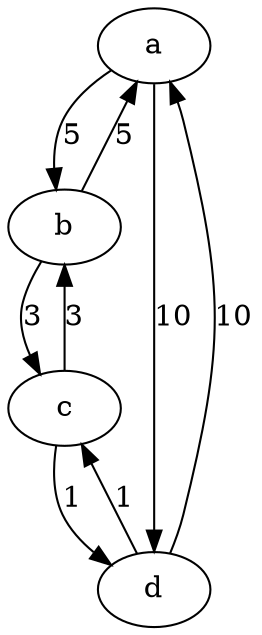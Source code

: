 // 4
// a b c d
// 0 5 INF 10
// 5 0 3 INF
// INF 3 0 1
// 10 INF 1 0


digraph{
    a->b [label="5"];
    b->a [label="5"];
    b-> c [label="3"];
    c->b [label="3"];
    c->d [label="1"];
    d->c [label="1"];
    a->d [label="10"];
    d->a [label="10"];
}